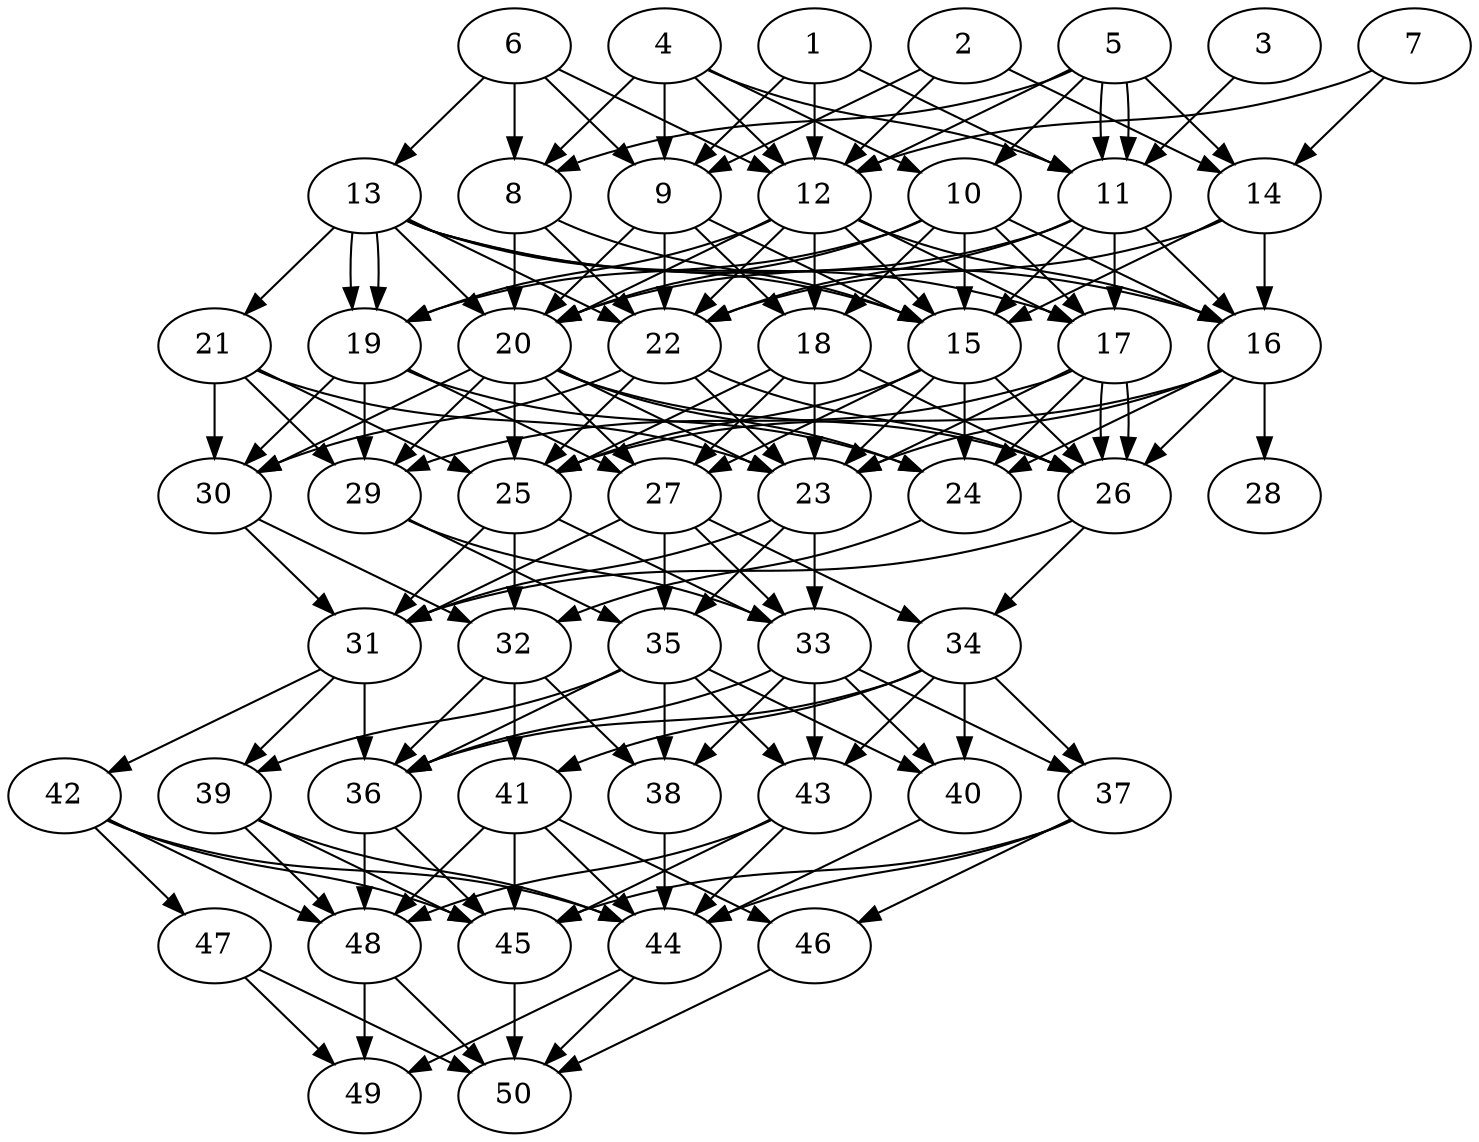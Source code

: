 // DAG automatically generated by daggen at Thu Oct  3 14:07:57 2019
// ./daggen --dot -n 50 --ccr 0.3 --fat 0.5 --regular 0.7 --density 0.9 --mindata 5242880 --maxdata 52428800 
digraph G {
  1 [size="61375147", alpha="0.06", expect_size="18412544"] 
  1 -> 9 [size ="18412544"]
  1 -> 11 [size ="18412544"]
  1 -> 12 [size ="18412544"]
  2 [size="40919040", alpha="0.02", expect_size="12275712"] 
  2 -> 9 [size ="12275712"]
  2 -> 12 [size ="12275712"]
  2 -> 14 [size ="12275712"]
  3 [size="160952320", alpha="0.02", expect_size="48285696"] 
  3 -> 11 [size ="48285696"]
  4 [size="163181227", alpha="0.11", expect_size="48954368"] 
  4 -> 8 [size ="48954368"]
  4 -> 9 [size ="48954368"]
  4 -> 10 [size ="48954368"]
  4 -> 11 [size ="48954368"]
  4 -> 12 [size ="48954368"]
  5 [size="26917547", alpha="0.08", expect_size="8075264"] 
  5 -> 8 [size ="8075264"]
  5 -> 10 [size ="8075264"]
  5 -> 11 [size ="8075264"]
  5 -> 11 [size ="8075264"]
  5 -> 12 [size ="8075264"]
  5 -> 14 [size ="8075264"]
  6 [size="72369493", alpha="0.02", expect_size="21710848"] 
  6 -> 8 [size ="21710848"]
  6 -> 9 [size ="21710848"]
  6 -> 12 [size ="21710848"]
  6 -> 13 [size ="21710848"]
  7 [size="113233920", alpha="0.16", expect_size="33970176"] 
  7 -> 12 [size ="33970176"]
  7 -> 14 [size ="33970176"]
  8 [size="171895467", alpha="0.08", expect_size="51568640"] 
  8 -> 15 [size ="51568640"]
  8 -> 20 [size ="51568640"]
  8 -> 22 [size ="51568640"]
  9 [size="126720000", alpha="0.04", expect_size="38016000"] 
  9 -> 15 [size ="38016000"]
  9 -> 18 [size ="38016000"]
  9 -> 20 [size ="38016000"]
  9 -> 22 [size ="38016000"]
  10 [size="142233600", alpha="0.09", expect_size="42670080"] 
  10 -> 15 [size ="42670080"]
  10 -> 16 [size ="42670080"]
  10 -> 17 [size ="42670080"]
  10 -> 18 [size ="42670080"]
  10 -> 19 [size ="42670080"]
  10 -> 20 [size ="42670080"]
  11 [size="97583787", alpha="0.07", expect_size="29275136"] 
  11 -> 15 [size ="29275136"]
  11 -> 16 [size ="29275136"]
  11 -> 17 [size ="29275136"]
  11 -> 20 [size ="29275136"]
  11 -> 22 [size ="29275136"]
  12 [size="143247360", alpha="0.15", expect_size="42974208"] 
  12 -> 15 [size ="42974208"]
  12 -> 16 [size ="42974208"]
  12 -> 17 [size ="42974208"]
  12 -> 18 [size ="42974208"]
  12 -> 19 [size ="42974208"]
  12 -> 20 [size ="42974208"]
  12 -> 22 [size ="42974208"]
  13 [size="162276693", alpha="0.13", expect_size="48683008"] 
  13 -> 15 [size ="48683008"]
  13 -> 16 [size ="48683008"]
  13 -> 17 [size ="48683008"]
  13 -> 19 [size ="48683008"]
  13 -> 19 [size ="48683008"]
  13 -> 20 [size ="48683008"]
  13 -> 21 [size ="48683008"]
  13 -> 22 [size ="48683008"]
  14 [size="23033173", alpha="0.10", expect_size="6909952"] 
  14 -> 15 [size ="6909952"]
  14 -> 16 [size ="6909952"]
  14 -> 22 [size ="6909952"]
  15 [size="108571307", alpha="0.16", expect_size="32571392"] 
  15 -> 23 [size ="32571392"]
  15 -> 24 [size ="32571392"]
  15 -> 25 [size ="32571392"]
  15 -> 26 [size ="32571392"]
  15 -> 27 [size ="32571392"]
  16 [size="170403840", alpha="0.09", expect_size="51121152"] 
  16 -> 23 [size ="51121152"]
  16 -> 24 [size ="51121152"]
  16 -> 25 [size ="51121152"]
  16 -> 26 [size ="51121152"]
  16 -> 28 [size ="51121152"]
  17 [size="27934720", alpha="0.11", expect_size="8380416"] 
  17 -> 23 [size ="8380416"]
  17 -> 24 [size ="8380416"]
  17 -> 26 [size ="8380416"]
  17 -> 26 [size ="8380416"]
  17 -> 29 [size ="8380416"]
  18 [size="156224853", alpha="0.09", expect_size="46867456"] 
  18 -> 23 [size ="46867456"]
  18 -> 25 [size ="46867456"]
  18 -> 26 [size ="46867456"]
  18 -> 27 [size ="46867456"]
  19 [size="62030507", alpha="0.04", expect_size="18609152"] 
  19 -> 24 [size ="18609152"]
  19 -> 27 [size ="18609152"]
  19 -> 29 [size ="18609152"]
  19 -> 30 [size ="18609152"]
  20 [size="90371413", alpha="0.17", expect_size="27111424"] 
  20 -> 23 [size ="27111424"]
  20 -> 24 [size ="27111424"]
  20 -> 25 [size ="27111424"]
  20 -> 26 [size ="27111424"]
  20 -> 27 [size ="27111424"]
  20 -> 29 [size ="27111424"]
  20 -> 30 [size ="27111424"]
  21 [size="158180693", alpha="0.16", expect_size="47454208"] 
  21 -> 23 [size ="47454208"]
  21 -> 25 [size ="47454208"]
  21 -> 29 [size ="47454208"]
  21 -> 30 [size ="47454208"]
  22 [size="53022720", alpha="0.18", expect_size="15906816"] 
  22 -> 23 [size ="15906816"]
  22 -> 25 [size ="15906816"]
  22 -> 26 [size ="15906816"]
  22 -> 30 [size ="15906816"]
  23 [size="172735147", alpha="0.18", expect_size="51820544"] 
  23 -> 31 [size ="51820544"]
  23 -> 33 [size ="51820544"]
  23 -> 35 [size ="51820544"]
  24 [size="117514240", alpha="0.17", expect_size="35254272"] 
  24 -> 32 [size ="35254272"]
  25 [size="37785600", alpha="0.17", expect_size="11335680"] 
  25 -> 31 [size ="11335680"]
  25 -> 32 [size ="11335680"]
  25 -> 33 [size ="11335680"]
  26 [size="167174827", alpha="0.04", expect_size="50152448"] 
  26 -> 31 [size ="50152448"]
  26 -> 34 [size ="50152448"]
  27 [size="81210027", alpha="0.03", expect_size="24363008"] 
  27 -> 31 [size ="24363008"]
  27 -> 33 [size ="24363008"]
  27 -> 34 [size ="24363008"]
  27 -> 35 [size ="24363008"]
  28 [size="164232533", alpha="0.02", expect_size="49269760"] 
  29 [size="76765867", alpha="0.14", expect_size="23029760"] 
  29 -> 33 [size ="23029760"]
  29 -> 35 [size ="23029760"]
  30 [size="104710827", alpha="0.03", expect_size="31413248"] 
  30 -> 31 [size ="31413248"]
  30 -> 32 [size ="31413248"]
  31 [size="81029120", alpha="0.02", expect_size="24308736"] 
  31 -> 36 [size ="24308736"]
  31 -> 39 [size ="24308736"]
  31 -> 42 [size ="24308736"]
  32 [size="49619627", alpha="0.16", expect_size="14885888"] 
  32 -> 36 [size ="14885888"]
  32 -> 38 [size ="14885888"]
  32 -> 41 [size ="14885888"]
  33 [size="33925120", alpha="0.10", expect_size="10177536"] 
  33 -> 36 [size ="10177536"]
  33 -> 37 [size ="10177536"]
  33 -> 38 [size ="10177536"]
  33 -> 40 [size ="10177536"]
  33 -> 43 [size ="10177536"]
  34 [size="20135253", alpha="0.03", expect_size="6040576"] 
  34 -> 36 [size ="6040576"]
  34 -> 37 [size ="6040576"]
  34 -> 40 [size ="6040576"]
  34 -> 41 [size ="6040576"]
  34 -> 43 [size ="6040576"]
  35 [size="153958400", alpha="0.09", expect_size="46187520"] 
  35 -> 36 [size ="46187520"]
  35 -> 38 [size ="46187520"]
  35 -> 39 [size ="46187520"]
  35 -> 40 [size ="46187520"]
  35 -> 43 [size ="46187520"]
  36 [size="130259627", alpha="0.14", expect_size="39077888"] 
  36 -> 45 [size ="39077888"]
  36 -> 48 [size ="39077888"]
  37 [size="161228800", alpha="0.20", expect_size="48368640"] 
  37 -> 44 [size ="48368640"]
  37 -> 45 [size ="48368640"]
  37 -> 46 [size ="48368640"]
  38 [size="28047360", alpha="0.04", expect_size="8414208"] 
  38 -> 44 [size ="8414208"]
  39 [size="42420907", alpha="0.13", expect_size="12726272"] 
  39 -> 44 [size ="12726272"]
  39 -> 45 [size ="12726272"]
  39 -> 48 [size ="12726272"]
  40 [size="156310187", alpha="0.12", expect_size="46893056"] 
  40 -> 44 [size ="46893056"]
  41 [size="22613333", alpha="0.08", expect_size="6784000"] 
  41 -> 44 [size ="6784000"]
  41 -> 45 [size ="6784000"]
  41 -> 46 [size ="6784000"]
  41 -> 48 [size ="6784000"]
  42 [size="36014080", alpha="0.10", expect_size="10804224"] 
  42 -> 44 [size ="10804224"]
  42 -> 45 [size ="10804224"]
  42 -> 47 [size ="10804224"]
  42 -> 48 [size ="10804224"]
  43 [size="165000533", alpha="0.11", expect_size="49500160"] 
  43 -> 44 [size ="49500160"]
  43 -> 45 [size ="49500160"]
  43 -> 48 [size ="49500160"]
  44 [size="82510507", alpha="0.04", expect_size="24753152"] 
  44 -> 49 [size ="24753152"]
  44 -> 50 [size ="24753152"]
  45 [size="108680533", alpha="0.00", expect_size="32604160"] 
  45 -> 50 [size ="32604160"]
  46 [size="20036267", alpha="0.16", expect_size="6010880"] 
  46 -> 50 [size ="6010880"]
  47 [size="126788267", alpha="0.19", expect_size="38036480"] 
  47 -> 49 [size ="38036480"]
  47 -> 50 [size ="38036480"]
  48 [size="124829013", alpha="0.01", expect_size="37448704"] 
  48 -> 49 [size ="37448704"]
  48 -> 50 [size ="37448704"]
  49 [size="152907093", alpha="0.11", expect_size="45872128"] 
  50 [size="98293760", alpha="0.11", expect_size="29488128"] 
}
